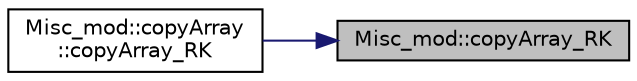 digraph "Misc_mod::copyArray_RK"
{
 // LATEX_PDF_SIZE
  edge [fontname="Helvetica",fontsize="10",labelfontname="Helvetica",labelfontsize="10"];
  node [fontname="Helvetica",fontsize="10",shape=record];
  rankdir="RL";
  Node1 [label="Misc_mod::copyArray_RK",height=0.2,width=0.4,color="black", fillcolor="grey75", style="filled", fontcolor="black",tooltip=" "];
  Node1 -> Node2 [dir="back",color="midnightblue",fontsize="10",style="solid",fontname="Helvetica"];
  Node2 [label="Misc_mod::copyArray\l::copyArray_RK",height=0.2,width=0.4,color="black", fillcolor="white", style="filled",URL="$interfaceMisc__mod_1_1copyArray.html#a8c80e766b4f161f2d5796c3eae84ea50",tooltip=" "];
}
